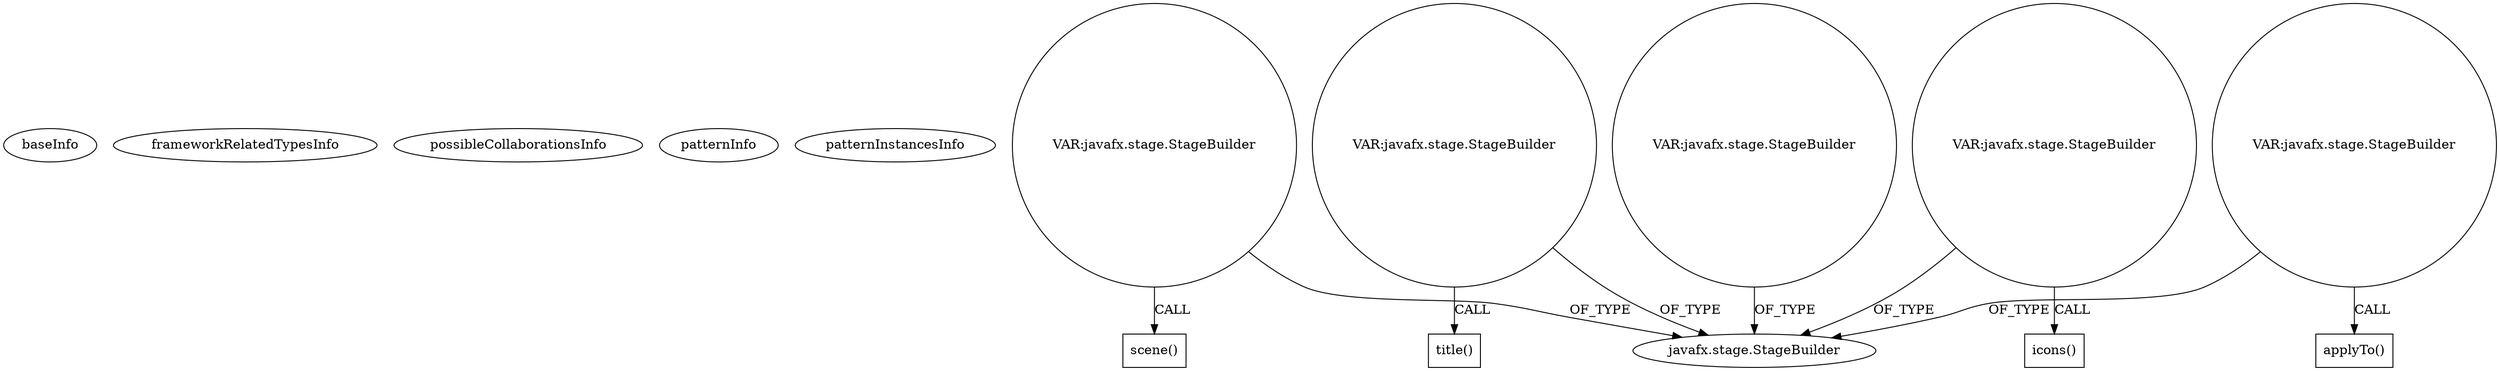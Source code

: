 digraph {
baseInfo[graphId=4575,category="pattern",isAnonymous=false,possibleRelation=false]
frameworkRelatedTypesInfo[]
possibleCollaborationsInfo[]
patternInfo[frequency=2.0,patternRootClient=null]
patternInstancesInfo[0="Xesenix-graph-editor~/Xesenix-graph-editor/graph-editor-master/src/main/java/pl/xesenix/graph_editor/GraphEditorApp.java~GraphEditorApp~1625",1="v1ct04-lagbackup~/v1ct04-lagbackup/lagbackup-master/src/com/v1ct04/ces22/lagbackup/view/main/controllers/MainWindowController.java~MainWindowController~4628"]
7[label="javafx.stage.StageBuilder",vertexType="FRAMEWORK_CLASS_TYPE",isFrameworkType=false]
17[label="VAR:javafx.stage.StageBuilder",vertexType="VARIABLE_EXPRESION",isFrameworkType=false,shape=circle]
18[label="icons()",vertexType="INSIDE_CALL",isFrameworkType=false,shape=box]
20[label="VAR:javafx.stage.StageBuilder",vertexType="VARIABLE_EXPRESION",isFrameworkType=false,shape=circle]
5[label="VAR:javafx.stage.StageBuilder",vertexType="VARIABLE_EXPRESION",isFrameworkType=false,shape=circle]
26[label="VAR:javafx.stage.StageBuilder",vertexType="VARIABLE_EXPRESION",isFrameworkType=false,shape=circle]
23[label="VAR:javafx.stage.StageBuilder",vertexType="VARIABLE_EXPRESION",isFrameworkType=false,shape=circle]
21[label="scene()",vertexType="INSIDE_CALL",isFrameworkType=false,shape=box]
27[label="title()",vertexType="INSIDE_CALL",isFrameworkType=false,shape=box]
6[label="applyTo()",vertexType="INSIDE_CALL",isFrameworkType=false,shape=box]
17->18[label="CALL"]
17->7[label="OF_TYPE"]
26->7[label="OF_TYPE"]
26->27[label="CALL"]
20->21[label="CALL"]
20->7[label="OF_TYPE"]
23->7[label="OF_TYPE"]
5->7[label="OF_TYPE"]
5->6[label="CALL"]
}
